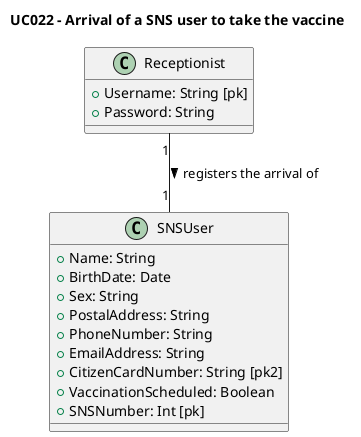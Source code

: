 @startuml
'skinparam monochrome true
'skinparam shadowing false

title UC022 - Arrival of a SNS user to take the vaccine

class Receptionist {
    +Username: String [pk]
    +Password: String
}

class SNSUser {
    +Name: String
    +BirthDate: Date
    +Sex: String
    +PostalAddress: String
    +PhoneNumber: String
    +EmailAddress: String
    +CitizenCardNumber: String [pk2]
    +VaccinationScheduled: Boolean
    +SNSNumber: Int [pk]
}

' Relationships
Receptionist "1" -- "1" SNSUser : registers the arrival of >

@enduml
